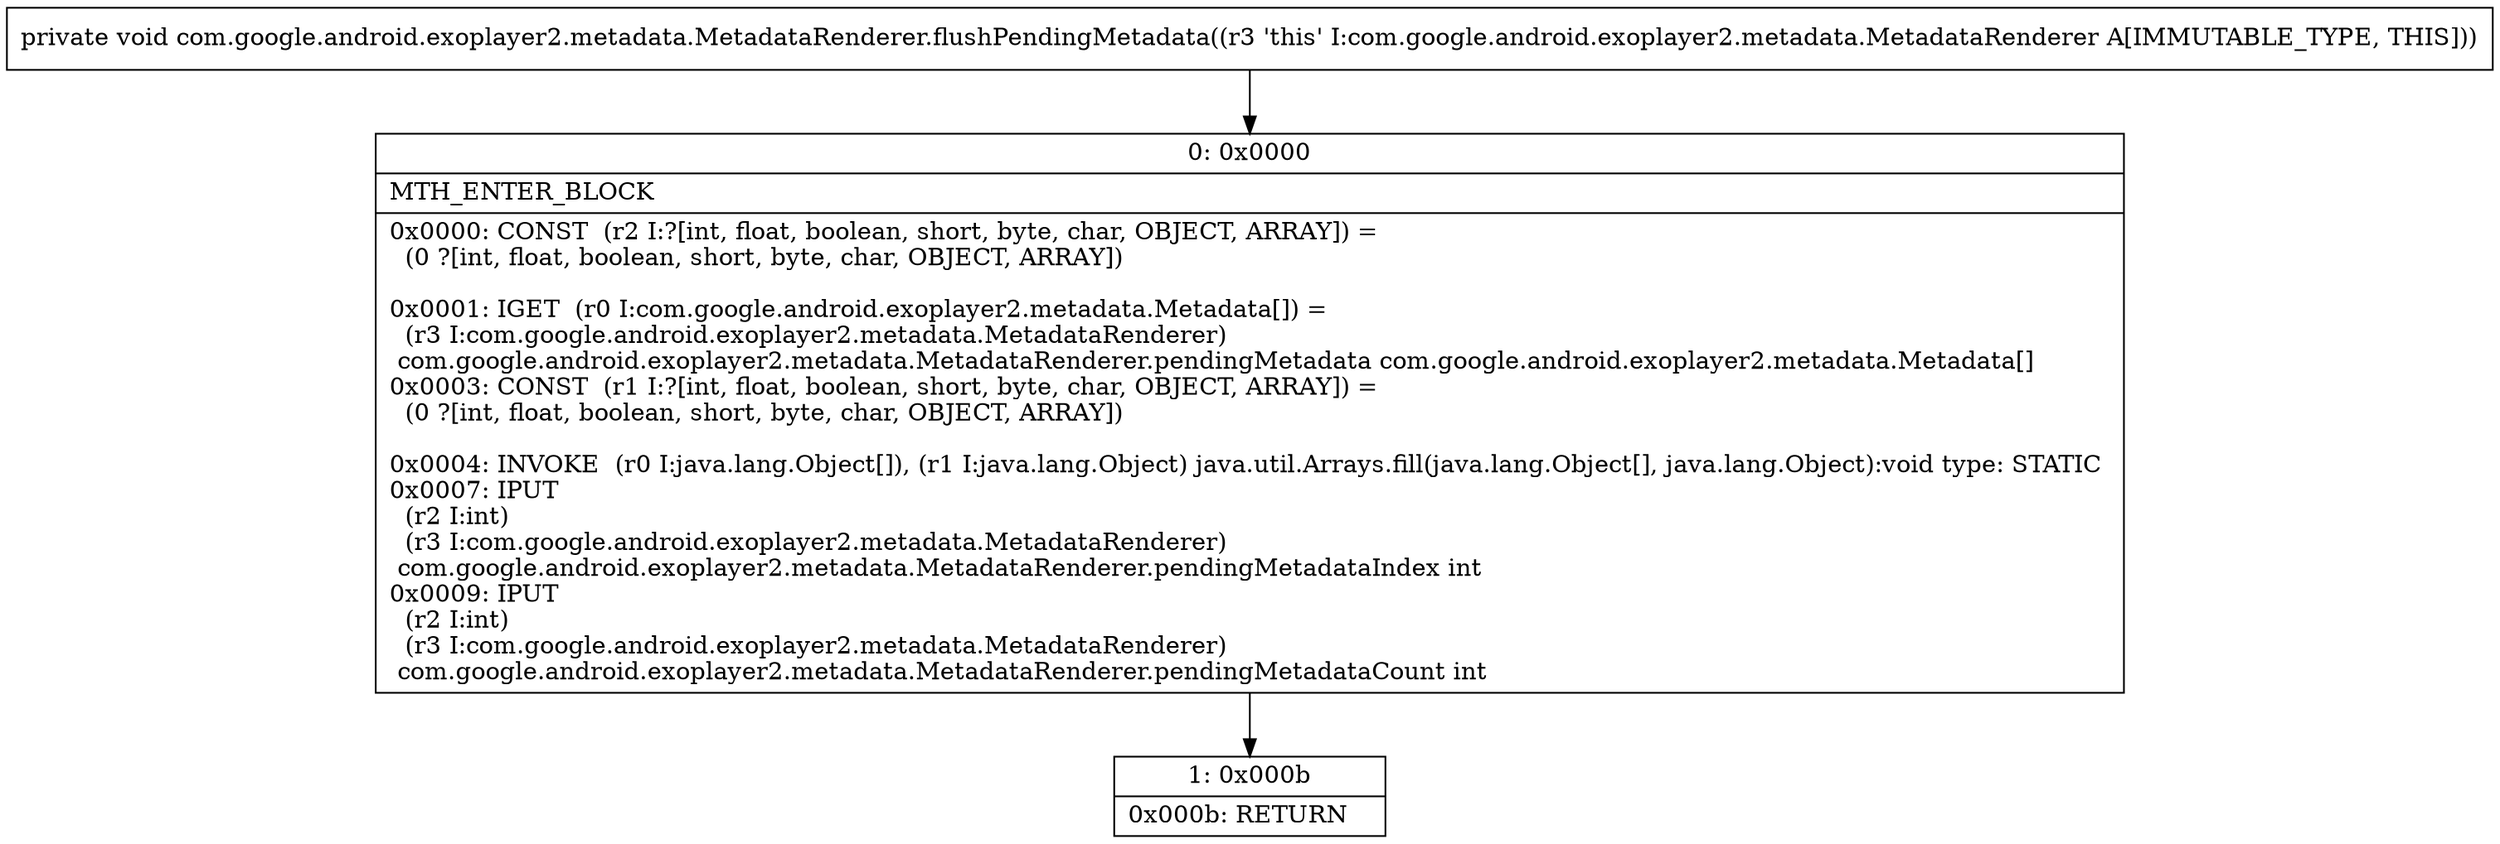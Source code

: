 digraph "CFG forcom.google.android.exoplayer2.metadata.MetadataRenderer.flushPendingMetadata()V" {
Node_0 [shape=record,label="{0\:\ 0x0000|MTH_ENTER_BLOCK\l|0x0000: CONST  (r2 I:?[int, float, boolean, short, byte, char, OBJECT, ARRAY]) = \l  (0 ?[int, float, boolean, short, byte, char, OBJECT, ARRAY])\l \l0x0001: IGET  (r0 I:com.google.android.exoplayer2.metadata.Metadata[]) = \l  (r3 I:com.google.android.exoplayer2.metadata.MetadataRenderer)\l com.google.android.exoplayer2.metadata.MetadataRenderer.pendingMetadata com.google.android.exoplayer2.metadata.Metadata[] \l0x0003: CONST  (r1 I:?[int, float, boolean, short, byte, char, OBJECT, ARRAY]) = \l  (0 ?[int, float, boolean, short, byte, char, OBJECT, ARRAY])\l \l0x0004: INVOKE  (r0 I:java.lang.Object[]), (r1 I:java.lang.Object) java.util.Arrays.fill(java.lang.Object[], java.lang.Object):void type: STATIC \l0x0007: IPUT  \l  (r2 I:int)\l  (r3 I:com.google.android.exoplayer2.metadata.MetadataRenderer)\l com.google.android.exoplayer2.metadata.MetadataRenderer.pendingMetadataIndex int \l0x0009: IPUT  \l  (r2 I:int)\l  (r3 I:com.google.android.exoplayer2.metadata.MetadataRenderer)\l com.google.android.exoplayer2.metadata.MetadataRenderer.pendingMetadataCount int \l}"];
Node_1 [shape=record,label="{1\:\ 0x000b|0x000b: RETURN   \l}"];
MethodNode[shape=record,label="{private void com.google.android.exoplayer2.metadata.MetadataRenderer.flushPendingMetadata((r3 'this' I:com.google.android.exoplayer2.metadata.MetadataRenderer A[IMMUTABLE_TYPE, THIS])) }"];
MethodNode -> Node_0;
Node_0 -> Node_1;
}

